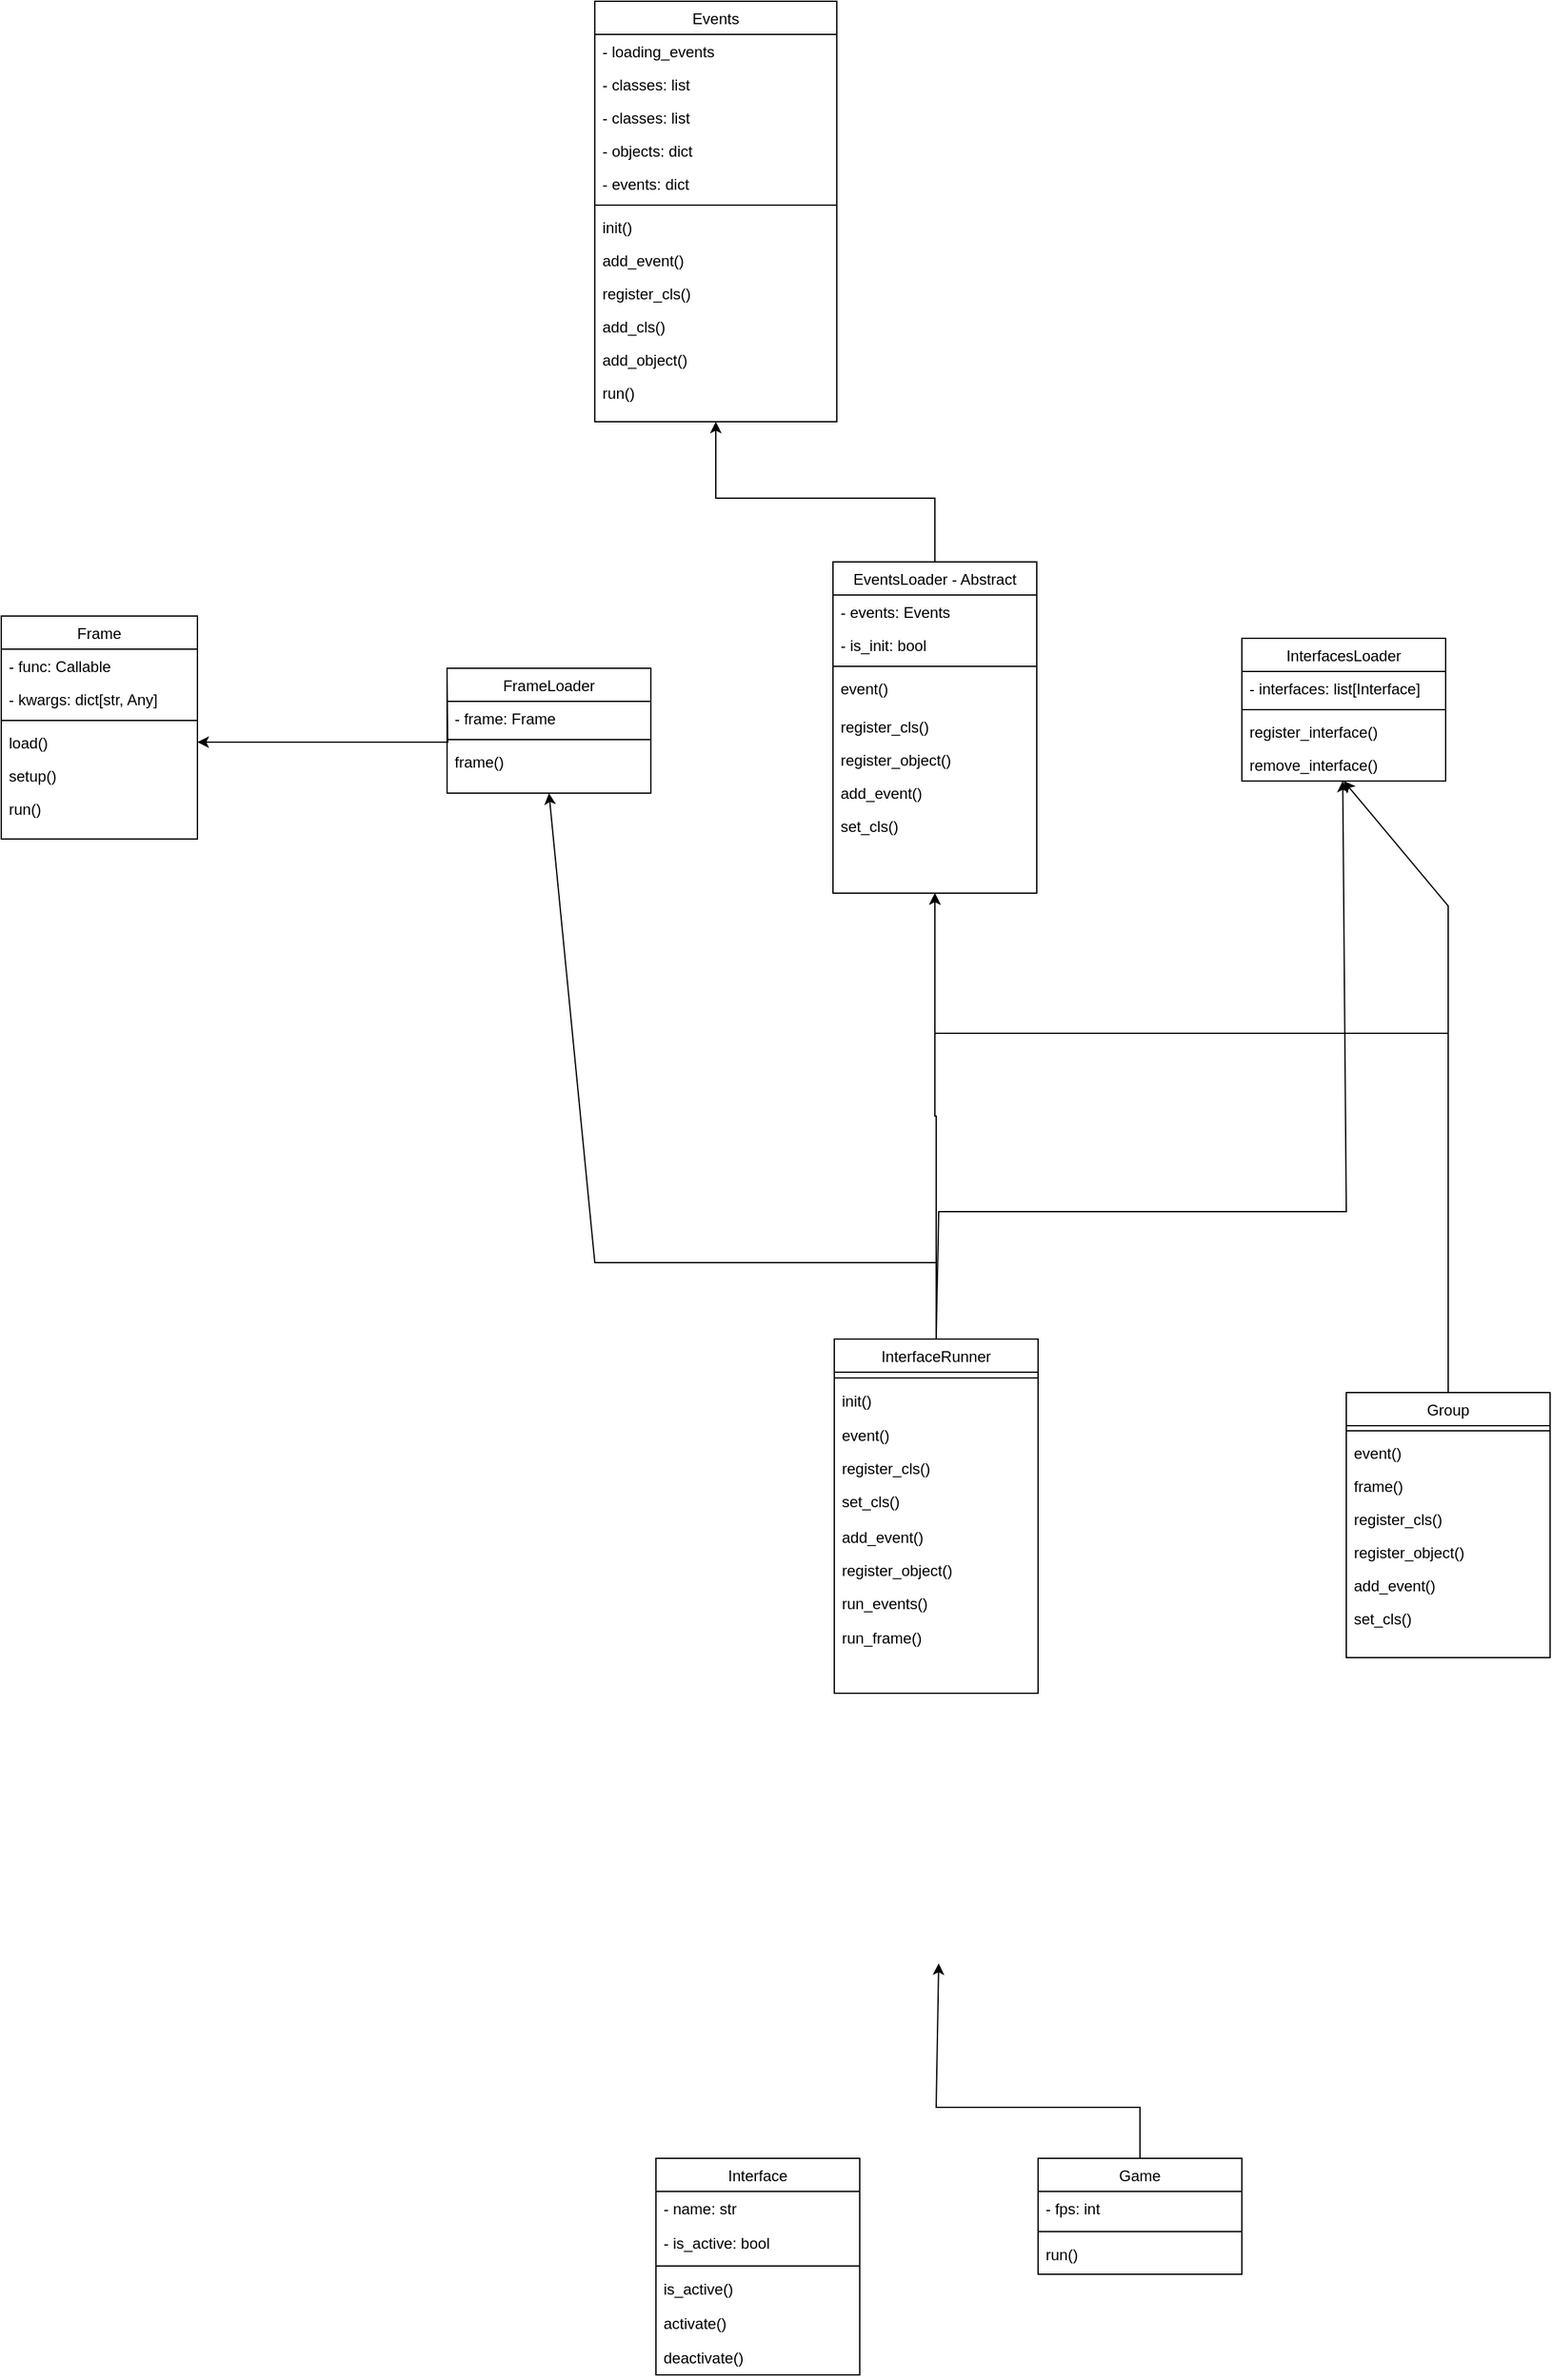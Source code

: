<mxfile version="24.9.1">
  <diagram id="C5RBs43oDa-KdzZeNtuy" name="Page-1">
    <mxGraphModel dx="1600" dy="2019" grid="1" gridSize="10" guides="1" tooltips="1" connect="1" arrows="1" fold="1" page="1" pageScale="1" pageWidth="827" pageHeight="1169" math="0" shadow="0">
      <root>
        <mxCell id="WIyWlLk6GJQsqaUBKTNV-0" />
        <mxCell id="WIyWlLk6GJQsqaUBKTNV-1" parent="WIyWlLk6GJQsqaUBKTNV-0" />
        <mxCell id="MnHgNe1KUJ_qipHJh511-0" value="EventsLoader - Abstract" style="swimlane;fontStyle=0;align=center;verticalAlign=top;childLayout=stackLayout;horizontal=1;startSize=26;horizontalStack=0;resizeParent=1;resizeLast=0;collapsible=1;marginBottom=0;rounded=0;shadow=0;strokeWidth=1;" vertex="1" parent="WIyWlLk6GJQsqaUBKTNV-1">
          <mxGeometry x="1067" y="130" width="160" height="260" as="geometry">
            <mxRectangle x="550" y="140" width="160" height="26" as="alternateBounds" />
          </mxGeometry>
        </mxCell>
        <mxCell id="MnHgNe1KUJ_qipHJh511-1" value="- events: Events" style="text;align=left;verticalAlign=top;spacingLeft=4;spacingRight=4;overflow=hidden;rotatable=0;points=[[0,0.5],[1,0.5]];portConstraint=eastwest;" vertex="1" parent="MnHgNe1KUJ_qipHJh511-0">
          <mxGeometry y="26" width="160" height="26" as="geometry" />
        </mxCell>
        <mxCell id="MnHgNe1KUJ_qipHJh511-3" value="- is_init: bool" style="text;align=left;verticalAlign=top;spacingLeft=4;spacingRight=4;overflow=hidden;rotatable=0;points=[[0,0.5],[1,0.5]];portConstraint=eastwest;rounded=0;shadow=0;html=0;" vertex="1" parent="MnHgNe1KUJ_qipHJh511-0">
          <mxGeometry y="52" width="160" height="26" as="geometry" />
        </mxCell>
        <mxCell id="MnHgNe1KUJ_qipHJh511-6" value="" style="line;html=1;strokeWidth=1;align=left;verticalAlign=middle;spacingTop=-1;spacingLeft=3;spacingRight=3;rotatable=0;labelPosition=right;points=[];portConstraint=eastwest;" vertex="1" parent="MnHgNe1KUJ_qipHJh511-0">
          <mxGeometry y="78" width="160" height="8" as="geometry" />
        </mxCell>
        <mxCell id="MnHgNe1KUJ_qipHJh511-7" value="event()&#xa;" style="text;align=left;verticalAlign=top;spacingLeft=4;spacingRight=4;overflow=hidden;rotatable=0;points=[[0,0.5],[1,0.5]];portConstraint=eastwest;" vertex="1" parent="MnHgNe1KUJ_qipHJh511-0">
          <mxGeometry y="86" width="160" height="30" as="geometry" />
        </mxCell>
        <mxCell id="MnHgNe1KUJ_qipHJh511-13" value="register_cls()&#xa;" style="text;align=left;verticalAlign=top;spacingLeft=4;spacingRight=4;overflow=hidden;rotatable=0;points=[[0,0.5],[1,0.5]];portConstraint=eastwest;" vertex="1" parent="MnHgNe1KUJ_qipHJh511-0">
          <mxGeometry y="116" width="160" height="26" as="geometry" />
        </mxCell>
        <mxCell id="MnHgNe1KUJ_qipHJh511-16" value="register_object()" style="text;align=left;verticalAlign=top;spacingLeft=4;spacingRight=4;overflow=hidden;rotatable=0;points=[[0,0.5],[1,0.5]];portConstraint=eastwest;" vertex="1" parent="MnHgNe1KUJ_qipHJh511-0">
          <mxGeometry y="142" width="160" height="26" as="geometry" />
        </mxCell>
        <mxCell id="MnHgNe1KUJ_qipHJh511-14" value="add_event()&#xa;" style="text;align=left;verticalAlign=top;spacingLeft=4;spacingRight=4;overflow=hidden;rotatable=0;points=[[0,0.5],[1,0.5]];portConstraint=eastwest;" vertex="1" parent="MnHgNe1KUJ_qipHJh511-0">
          <mxGeometry y="168" width="160" height="26" as="geometry" />
        </mxCell>
        <mxCell id="MnHgNe1KUJ_qipHJh511-15" value="set_cls()&#xa;" style="text;align=left;verticalAlign=top;spacingLeft=4;spacingRight=4;overflow=hidden;rotatable=0;points=[[0,0.5],[1,0.5]];portConstraint=eastwest;" vertex="1" parent="MnHgNe1KUJ_qipHJh511-0">
          <mxGeometry y="194" width="160" height="26" as="geometry" />
        </mxCell>
        <mxCell id="MnHgNe1KUJ_qipHJh511-19" value="Interface" style="swimlane;fontStyle=0;align=center;verticalAlign=top;childLayout=stackLayout;horizontal=1;startSize=26;horizontalStack=0;resizeParent=1;resizeLast=0;collapsible=1;marginBottom=0;rounded=0;shadow=0;strokeWidth=1;" vertex="1" parent="WIyWlLk6GJQsqaUBKTNV-1">
          <mxGeometry x="928" y="1383" width="160" height="170" as="geometry">
            <mxRectangle x="550" y="140" width="160" height="26" as="alternateBounds" />
          </mxGeometry>
        </mxCell>
        <mxCell id="MnHgNe1KUJ_qipHJh511-21" value="- name: str" style="text;align=left;verticalAlign=top;spacingLeft=4;spacingRight=4;overflow=hidden;rotatable=0;points=[[0,0.5],[1,0.5]];portConstraint=eastwest;rounded=0;shadow=0;html=0;" vertex="1" parent="MnHgNe1KUJ_qipHJh511-19">
          <mxGeometry y="26" width="160" height="27" as="geometry" />
        </mxCell>
        <mxCell id="MnHgNe1KUJ_qipHJh511-22" value="- is_active: bool" style="text;align=left;verticalAlign=top;spacingLeft=4;spacingRight=4;overflow=hidden;rotatable=0;points=[[0,0.5],[1,0.5]];portConstraint=eastwest;rounded=0;shadow=0;html=0;" vertex="1" parent="MnHgNe1KUJ_qipHJh511-19">
          <mxGeometry y="53" width="160" height="27" as="geometry" />
        </mxCell>
        <mxCell id="MnHgNe1KUJ_qipHJh511-23" value="" style="line;html=1;strokeWidth=1;align=left;verticalAlign=middle;spacingTop=-1;spacingLeft=3;spacingRight=3;rotatable=0;labelPosition=right;points=[];portConstraint=eastwest;" vertex="1" parent="MnHgNe1KUJ_qipHJh511-19">
          <mxGeometry y="80" width="160" height="9" as="geometry" />
        </mxCell>
        <mxCell id="MnHgNe1KUJ_qipHJh511-38" value="is_active()" style="text;align=left;verticalAlign=top;spacingLeft=4;spacingRight=4;overflow=hidden;rotatable=0;points=[[0,0.5],[1,0.5]];portConstraint=eastwest;rounded=0;shadow=0;html=0;" vertex="1" parent="MnHgNe1KUJ_qipHJh511-19">
          <mxGeometry y="89" width="160" height="27" as="geometry" />
        </mxCell>
        <mxCell id="MnHgNe1KUJ_qipHJh511-39" value="activate()" style="text;align=left;verticalAlign=top;spacingLeft=4;spacingRight=4;overflow=hidden;rotatable=0;points=[[0,0.5],[1,0.5]];portConstraint=eastwest;rounded=0;shadow=0;html=0;" vertex="1" parent="MnHgNe1KUJ_qipHJh511-19">
          <mxGeometry y="116" width="160" height="27" as="geometry" />
        </mxCell>
        <mxCell id="MnHgNe1KUJ_qipHJh511-40" value="deactivate()" style="text;align=left;verticalAlign=top;spacingLeft=4;spacingRight=4;overflow=hidden;rotatable=0;points=[[0,0.5],[1,0.5]];portConstraint=eastwest;rounded=0;shadow=0;html=0;" vertex="1" parent="MnHgNe1KUJ_qipHJh511-19">
          <mxGeometry y="143" width="160" height="27" as="geometry" />
        </mxCell>
        <mxCell id="MnHgNe1KUJ_qipHJh511-44" value="Game" style="swimlane;fontStyle=0;align=center;verticalAlign=top;childLayout=stackLayout;horizontal=1;startSize=26;horizontalStack=0;resizeParent=1;resizeLast=0;collapsible=1;marginBottom=0;rounded=0;shadow=0;strokeWidth=1;" vertex="1" parent="WIyWlLk6GJQsqaUBKTNV-1">
          <mxGeometry x="1228" y="1383" width="160" height="91" as="geometry">
            <mxRectangle x="550" y="140" width="160" height="26" as="alternateBounds" />
          </mxGeometry>
        </mxCell>
        <mxCell id="MnHgNe1KUJ_qipHJh511-45" value="- fps: int" style="text;align=left;verticalAlign=top;spacingLeft=4;spacingRight=4;overflow=hidden;rotatable=0;points=[[0,0.5],[1,0.5]];portConstraint=eastwest;rounded=0;shadow=0;html=0;" vertex="1" parent="MnHgNe1KUJ_qipHJh511-44">
          <mxGeometry y="26" width="160" height="27" as="geometry" />
        </mxCell>
        <mxCell id="MnHgNe1KUJ_qipHJh511-48" value="" style="line;html=1;strokeWidth=1;align=left;verticalAlign=middle;spacingTop=-1;spacingLeft=3;spacingRight=3;rotatable=0;labelPosition=right;points=[];portConstraint=eastwest;" vertex="1" parent="MnHgNe1KUJ_qipHJh511-44">
          <mxGeometry y="53" width="160" height="9" as="geometry" />
        </mxCell>
        <mxCell id="MnHgNe1KUJ_qipHJh511-57" value="run()" style="text;align=left;verticalAlign=top;spacingLeft=4;spacingRight=4;overflow=hidden;rotatable=0;points=[[0,0.5],[1,0.5]];portConstraint=eastwest;rounded=0;shadow=0;html=0;" vertex="1" parent="MnHgNe1KUJ_qipHJh511-44">
          <mxGeometry y="62" width="160" height="27" as="geometry" />
        </mxCell>
        <mxCell id="MnHgNe1KUJ_qipHJh511-58" value="Frame" style="swimlane;fontStyle=0;align=center;verticalAlign=top;childLayout=stackLayout;horizontal=1;startSize=26;horizontalStack=0;resizeParent=1;resizeLast=0;collapsible=1;marginBottom=0;rounded=0;shadow=0;strokeWidth=1;" vertex="1" parent="WIyWlLk6GJQsqaUBKTNV-1">
          <mxGeometry x="414" y="172.5" width="154" height="175" as="geometry">
            <mxRectangle x="550" y="140" width="160" height="26" as="alternateBounds" />
          </mxGeometry>
        </mxCell>
        <mxCell id="MnHgNe1KUJ_qipHJh511-59" value="- func: Callable" style="text;align=left;verticalAlign=top;spacingLeft=4;spacingRight=4;overflow=hidden;rotatable=0;points=[[0,0.5],[1,0.5]];portConstraint=eastwest;rounded=0;shadow=0;html=0;" vertex="1" parent="MnHgNe1KUJ_qipHJh511-58">
          <mxGeometry y="26" width="154" height="26" as="geometry" />
        </mxCell>
        <mxCell id="MnHgNe1KUJ_qipHJh511-60" value="- kwargs: dict[str, Any]" style="text;align=left;verticalAlign=top;spacingLeft=4;spacingRight=4;overflow=hidden;rotatable=0;points=[[0,0.5],[1,0.5]];portConstraint=eastwest;" vertex="1" parent="MnHgNe1KUJ_qipHJh511-58">
          <mxGeometry y="52" width="154" height="26" as="geometry" />
        </mxCell>
        <mxCell id="MnHgNe1KUJ_qipHJh511-61" value="" style="line;html=1;strokeWidth=1;align=left;verticalAlign=middle;spacingTop=-1;spacingLeft=3;spacingRight=3;rotatable=0;labelPosition=right;points=[];portConstraint=eastwest;" vertex="1" parent="MnHgNe1KUJ_qipHJh511-58">
          <mxGeometry y="78" width="154" height="8" as="geometry" />
        </mxCell>
        <mxCell id="MnHgNe1KUJ_qipHJh511-62" value="load()" style="text;align=left;verticalAlign=top;spacingLeft=4;spacingRight=4;overflow=hidden;rotatable=0;points=[[0,0.5],[1,0.5]];portConstraint=eastwest;rounded=0;shadow=0;html=0;" vertex="1" parent="MnHgNe1KUJ_qipHJh511-58">
          <mxGeometry y="86" width="154" height="26" as="geometry" />
        </mxCell>
        <mxCell id="MnHgNe1KUJ_qipHJh511-63" value="setup()" style="text;align=left;verticalAlign=top;spacingLeft=4;spacingRight=4;overflow=hidden;rotatable=0;points=[[0,0.5],[1,0.5]];portConstraint=eastwest;rounded=0;shadow=0;html=0;" vertex="1" parent="MnHgNe1KUJ_qipHJh511-58">
          <mxGeometry y="112" width="154" height="26" as="geometry" />
        </mxCell>
        <mxCell id="MnHgNe1KUJ_qipHJh511-64" value="run()" style="text;align=left;verticalAlign=top;spacingLeft=4;spacingRight=4;overflow=hidden;rotatable=0;points=[[0,0.5],[1,0.5]];portConstraint=eastwest;rounded=0;shadow=0;html=0;" vertex="1" parent="MnHgNe1KUJ_qipHJh511-58">
          <mxGeometry y="138" width="154" height="22" as="geometry" />
        </mxCell>
        <mxCell id="MnHgNe1KUJ_qipHJh511-164" style="edgeStyle=orthogonalEdgeStyle;rounded=0;orthogonalLoop=1;jettySize=auto;html=1;exitX=0.5;exitY=0;exitDx=0;exitDy=0;entryX=0.5;entryY=1;entryDx=0;entryDy=0;" edge="1" parent="WIyWlLk6GJQsqaUBKTNV-1" source="MnHgNe1KUJ_qipHJh511-67" target="MnHgNe1KUJ_qipHJh511-0">
          <mxGeometry relative="1" as="geometry">
            <Array as="points">
              <mxPoint x="1550" y="500" />
              <mxPoint x="1147" y="500" />
            </Array>
          </mxGeometry>
        </mxCell>
        <mxCell id="MnHgNe1KUJ_qipHJh511-67" value="Group" style="swimlane;fontStyle=0;align=center;verticalAlign=top;childLayout=stackLayout;horizontal=1;startSize=26;horizontalStack=0;resizeParent=1;resizeLast=0;collapsible=1;marginBottom=0;rounded=0;shadow=0;strokeWidth=1;" vertex="1" parent="WIyWlLk6GJQsqaUBKTNV-1">
          <mxGeometry x="1470" y="782" width="160" height="208" as="geometry">
            <mxRectangle x="550" y="140" width="160" height="26" as="alternateBounds" />
          </mxGeometry>
        </mxCell>
        <mxCell id="MnHgNe1KUJ_qipHJh511-70" value="" style="line;html=1;strokeWidth=1;align=left;verticalAlign=middle;spacingTop=-1;spacingLeft=3;spacingRight=3;rotatable=0;labelPosition=right;points=[];portConstraint=eastwest;" vertex="1" parent="MnHgNe1KUJ_qipHJh511-67">
          <mxGeometry y="26" width="160" height="8" as="geometry" />
        </mxCell>
        <mxCell id="MnHgNe1KUJ_qipHJh511-75" value="event()" style="text;align=left;verticalAlign=top;spacingLeft=4;spacingRight=4;overflow=hidden;rotatable=0;points=[[0,0.5],[1,0.5]];portConstraint=eastwest;rounded=0;shadow=0;html=0;" vertex="1" parent="MnHgNe1KUJ_qipHJh511-67">
          <mxGeometry y="34" width="160" height="26" as="geometry" />
        </mxCell>
        <mxCell id="MnHgNe1KUJ_qipHJh511-136" value="frame()&#xa;" style="text;align=left;verticalAlign=top;spacingLeft=4;spacingRight=4;overflow=hidden;rotatable=0;points=[[0,0.5],[1,0.5]];portConstraint=eastwest;" vertex="1" parent="MnHgNe1KUJ_qipHJh511-67">
          <mxGeometry y="60" width="160" height="26" as="geometry" />
        </mxCell>
        <mxCell id="MnHgNe1KUJ_qipHJh511-137" value="register_cls()&#xa;" style="text;align=left;verticalAlign=top;spacingLeft=4;spacingRight=4;overflow=hidden;rotatable=0;points=[[0,0.5],[1,0.5]];portConstraint=eastwest;" vertex="1" parent="MnHgNe1KUJ_qipHJh511-67">
          <mxGeometry y="86" width="160" height="26" as="geometry" />
        </mxCell>
        <mxCell id="MnHgNe1KUJ_qipHJh511-138" value="register_object()" style="text;align=left;verticalAlign=top;spacingLeft=4;spacingRight=4;overflow=hidden;rotatable=0;points=[[0,0.5],[1,0.5]];portConstraint=eastwest;" vertex="1" parent="MnHgNe1KUJ_qipHJh511-67">
          <mxGeometry y="112" width="160" height="26" as="geometry" />
        </mxCell>
        <mxCell id="MnHgNe1KUJ_qipHJh511-73" value="add_event()" style="text;align=left;verticalAlign=top;spacingLeft=4;spacingRight=4;overflow=hidden;rotatable=0;points=[[0,0.5],[1,0.5]];portConstraint=eastwest;rounded=0;shadow=0;html=0;" vertex="1" parent="MnHgNe1KUJ_qipHJh511-67">
          <mxGeometry y="138" width="160" height="26" as="geometry" />
        </mxCell>
        <mxCell id="MnHgNe1KUJ_qipHJh511-140" value="set_cls()&#xa;" style="text;align=left;verticalAlign=top;spacingLeft=4;spacingRight=4;overflow=hidden;rotatable=0;points=[[0,0.5],[1,0.5]];portConstraint=eastwest;" vertex="1" parent="MnHgNe1KUJ_qipHJh511-67">
          <mxGeometry y="164" width="160" height="26" as="geometry" />
        </mxCell>
        <mxCell id="MnHgNe1KUJ_qipHJh511-77" value="Events" style="swimlane;fontStyle=0;align=center;verticalAlign=top;childLayout=stackLayout;horizontal=1;startSize=26;horizontalStack=0;resizeParent=1;resizeLast=0;collapsible=1;marginBottom=0;rounded=0;shadow=0;strokeWidth=1;" vertex="1" parent="WIyWlLk6GJQsqaUBKTNV-1">
          <mxGeometry x="880" y="-310" width="190" height="330" as="geometry">
            <mxRectangle x="550" y="140" width="160" height="26" as="alternateBounds" />
          </mxGeometry>
        </mxCell>
        <mxCell id="MnHgNe1KUJ_qipHJh511-78" value="- loading_events" style="text;align=left;verticalAlign=top;spacingLeft=4;spacingRight=4;overflow=hidden;rotatable=0;points=[[0,0.5],[1,0.5]];portConstraint=eastwest;rounded=0;shadow=0;html=0;" vertex="1" parent="MnHgNe1KUJ_qipHJh511-77">
          <mxGeometry y="26" width="190" height="26" as="geometry" />
        </mxCell>
        <mxCell id="MnHgNe1KUJ_qipHJh511-105" value="- classes: list" style="text;align=left;verticalAlign=top;spacingLeft=4;spacingRight=4;overflow=hidden;rotatable=0;points=[[0,0.5],[1,0.5]];portConstraint=eastwest;" vertex="1" parent="MnHgNe1KUJ_qipHJh511-77">
          <mxGeometry y="52" width="190" height="26" as="geometry" />
        </mxCell>
        <mxCell id="MnHgNe1KUJ_qipHJh511-79" value="- classes: list" style="text;align=left;verticalAlign=top;spacingLeft=4;spacingRight=4;overflow=hidden;rotatable=0;points=[[0,0.5],[1,0.5]];portConstraint=eastwest;" vertex="1" parent="MnHgNe1KUJ_qipHJh511-77">
          <mxGeometry y="78" width="190" height="26" as="geometry" />
        </mxCell>
        <mxCell id="MnHgNe1KUJ_qipHJh511-88" value="- objects: dict" style="text;align=left;verticalAlign=top;spacingLeft=4;spacingRight=4;overflow=hidden;rotatable=0;points=[[0,0.5],[1,0.5]];portConstraint=eastwest;" vertex="1" parent="MnHgNe1KUJ_qipHJh511-77">
          <mxGeometry y="104" width="190" height="26" as="geometry" />
        </mxCell>
        <mxCell id="MnHgNe1KUJ_qipHJh511-89" value="- events: dict" style="text;align=left;verticalAlign=top;spacingLeft=4;spacingRight=4;overflow=hidden;rotatable=0;points=[[0,0.5],[1,0.5]];portConstraint=eastwest;" vertex="1" parent="MnHgNe1KUJ_qipHJh511-77">
          <mxGeometry y="130" width="190" height="26" as="geometry" />
        </mxCell>
        <mxCell id="MnHgNe1KUJ_qipHJh511-80" value="" style="line;html=1;strokeWidth=1;align=left;verticalAlign=middle;spacingTop=-1;spacingLeft=3;spacingRight=3;rotatable=0;labelPosition=right;points=[];portConstraint=eastwest;" vertex="1" parent="MnHgNe1KUJ_qipHJh511-77">
          <mxGeometry y="156" width="190" height="8" as="geometry" />
        </mxCell>
        <mxCell id="MnHgNe1KUJ_qipHJh511-81" value="init()" style="text;align=left;verticalAlign=top;spacingLeft=4;spacingRight=4;overflow=hidden;rotatable=0;points=[[0,0.5],[1,0.5]];portConstraint=eastwest;rounded=0;shadow=0;html=0;" vertex="1" parent="MnHgNe1KUJ_qipHJh511-77">
          <mxGeometry y="164" width="190" height="26" as="geometry" />
        </mxCell>
        <mxCell id="MnHgNe1KUJ_qipHJh511-90" value="add_event()" style="text;align=left;verticalAlign=top;spacingLeft=4;spacingRight=4;overflow=hidden;rotatable=0;points=[[0,0.5],[1,0.5]];portConstraint=eastwest;rounded=0;shadow=0;html=0;" vertex="1" parent="MnHgNe1KUJ_qipHJh511-77">
          <mxGeometry y="190" width="190" height="26" as="geometry" />
        </mxCell>
        <mxCell id="MnHgNe1KUJ_qipHJh511-91" value="register_cls()" style="text;align=left;verticalAlign=top;spacingLeft=4;spacingRight=4;overflow=hidden;rotatable=0;points=[[0,0.5],[1,0.5]];portConstraint=eastwest;rounded=0;shadow=0;html=0;" vertex="1" parent="MnHgNe1KUJ_qipHJh511-77">
          <mxGeometry y="216" width="190" height="26" as="geometry" />
        </mxCell>
        <mxCell id="MnHgNe1KUJ_qipHJh511-93" value="add_cls()" style="text;align=left;verticalAlign=top;spacingLeft=4;spacingRight=4;overflow=hidden;rotatable=0;points=[[0,0.5],[1,0.5]];portConstraint=eastwest;rounded=0;shadow=0;html=0;" vertex="1" parent="MnHgNe1KUJ_qipHJh511-77">
          <mxGeometry y="242" width="190" height="26" as="geometry" />
        </mxCell>
        <mxCell id="MnHgNe1KUJ_qipHJh511-94" value="add_object()" style="text;align=left;verticalAlign=top;spacingLeft=4;spacingRight=4;overflow=hidden;rotatable=0;points=[[0,0.5],[1,0.5]];portConstraint=eastwest;rounded=0;shadow=0;html=0;" vertex="1" parent="MnHgNe1KUJ_qipHJh511-77">
          <mxGeometry y="268" width="190" height="26" as="geometry" />
        </mxCell>
        <mxCell id="MnHgNe1KUJ_qipHJh511-95" value="run()" style="text;align=left;verticalAlign=top;spacingLeft=4;spacingRight=4;overflow=hidden;rotatable=0;points=[[0,0.5],[1,0.5]];portConstraint=eastwest;rounded=0;shadow=0;html=0;" vertex="1" parent="MnHgNe1KUJ_qipHJh511-77">
          <mxGeometry y="294" width="190" height="26" as="geometry" />
        </mxCell>
        <mxCell id="MnHgNe1KUJ_qipHJh511-96" value="InterfacesLoader" style="swimlane;fontStyle=0;align=center;verticalAlign=top;childLayout=stackLayout;horizontal=1;startSize=26;horizontalStack=0;resizeParent=1;resizeLast=0;collapsible=1;marginBottom=0;rounded=0;shadow=0;strokeWidth=1;" vertex="1" parent="WIyWlLk6GJQsqaUBKTNV-1">
          <mxGeometry x="1388" y="190" width="160" height="112" as="geometry">
            <mxRectangle x="550" y="140" width="160" height="26" as="alternateBounds" />
          </mxGeometry>
        </mxCell>
        <mxCell id="MnHgNe1KUJ_qipHJh511-98" value="- interfaces: list[Interface]" style="text;align=left;verticalAlign=top;spacingLeft=4;spacingRight=4;overflow=hidden;rotatable=0;points=[[0,0.5],[1,0.5]];portConstraint=eastwest;" vertex="1" parent="MnHgNe1KUJ_qipHJh511-96">
          <mxGeometry y="26" width="160" height="26" as="geometry" />
        </mxCell>
        <mxCell id="MnHgNe1KUJ_qipHJh511-99" value="" style="line;html=1;strokeWidth=1;align=left;verticalAlign=middle;spacingTop=-1;spacingLeft=3;spacingRight=3;rotatable=0;labelPosition=right;points=[];portConstraint=eastwest;" vertex="1" parent="MnHgNe1KUJ_qipHJh511-96">
          <mxGeometry y="52" width="160" height="8" as="geometry" />
        </mxCell>
        <mxCell id="MnHgNe1KUJ_qipHJh511-100" value="register_interface()" style="text;align=left;verticalAlign=top;spacingLeft=4;spacingRight=4;overflow=hidden;rotatable=0;points=[[0,0.5],[1,0.5]];portConstraint=eastwest;rounded=0;shadow=0;html=0;" vertex="1" parent="MnHgNe1KUJ_qipHJh511-96">
          <mxGeometry y="60" width="160" height="26" as="geometry" />
        </mxCell>
        <mxCell id="MnHgNe1KUJ_qipHJh511-133" value="remove_interface()" style="text;align=left;verticalAlign=top;spacingLeft=4;spacingRight=4;overflow=hidden;rotatable=0;points=[[0,0.5],[1,0.5]];portConstraint=eastwest;rounded=0;shadow=0;html=0;" vertex="1" parent="MnHgNe1KUJ_qipHJh511-96">
          <mxGeometry y="86" width="160" height="26" as="geometry" />
        </mxCell>
        <mxCell id="MnHgNe1KUJ_qipHJh511-165" style="edgeStyle=orthogonalEdgeStyle;rounded=0;orthogonalLoop=1;jettySize=auto;html=1;exitX=0.5;exitY=0;exitDx=0;exitDy=0;entryX=0.5;entryY=1;entryDx=0;entryDy=0;" edge="1" parent="WIyWlLk6GJQsqaUBKTNV-1" source="MnHgNe1KUJ_qipHJh511-106" target="MnHgNe1KUJ_qipHJh511-0">
          <mxGeometry relative="1" as="geometry" />
        </mxCell>
        <mxCell id="MnHgNe1KUJ_qipHJh511-106" value="InterfaceRunner" style="swimlane;fontStyle=0;align=center;verticalAlign=top;childLayout=stackLayout;horizontal=1;startSize=26;horizontalStack=0;resizeParent=1;resizeLast=0;collapsible=1;marginBottom=0;rounded=0;shadow=0;strokeWidth=1;" vertex="1" parent="WIyWlLk6GJQsqaUBKTNV-1">
          <mxGeometry x="1068" y="740" width="160" height="278" as="geometry">
            <mxRectangle x="550" y="140" width="160" height="26" as="alternateBounds" />
          </mxGeometry>
        </mxCell>
        <mxCell id="MnHgNe1KUJ_qipHJh511-108" value="" style="line;html=1;strokeWidth=1;align=left;verticalAlign=middle;spacingTop=-1;spacingLeft=3;spacingRight=3;rotatable=0;labelPosition=right;points=[];portConstraint=eastwest;" vertex="1" parent="MnHgNe1KUJ_qipHJh511-106">
          <mxGeometry y="26" width="160" height="9" as="geometry" />
        </mxCell>
        <mxCell id="MnHgNe1KUJ_qipHJh511-156" value="init()" style="text;align=left;verticalAlign=top;spacingLeft=4;spacingRight=4;overflow=hidden;rotatable=0;points=[[0,0.5],[1,0.5]];portConstraint=eastwest;rounded=0;shadow=0;html=0;" vertex="1" parent="MnHgNe1KUJ_qipHJh511-106">
          <mxGeometry y="35" width="160" height="27" as="geometry" />
        </mxCell>
        <mxCell id="MnHgNe1KUJ_qipHJh511-159" value="event()" style="text;align=left;verticalAlign=top;spacingLeft=4;spacingRight=4;overflow=hidden;rotatable=0;points=[[0,0.5],[1,0.5]];portConstraint=eastwest;rounded=0;shadow=0;html=0;" vertex="1" parent="MnHgNe1KUJ_qipHJh511-106">
          <mxGeometry y="62" width="160" height="26" as="geometry" />
        </mxCell>
        <mxCell id="MnHgNe1KUJ_qipHJh511-160" value="register_cls()&#xa;" style="text;align=left;verticalAlign=top;spacingLeft=4;spacingRight=4;overflow=hidden;rotatable=0;points=[[0,0.5],[1,0.5]];portConstraint=eastwest;" vertex="1" parent="MnHgNe1KUJ_qipHJh511-106">
          <mxGeometry y="88" width="160" height="26" as="geometry" />
        </mxCell>
        <mxCell id="MnHgNe1KUJ_qipHJh511-163" value="set_cls()&#xa;" style="text;align=left;verticalAlign=top;spacingLeft=4;spacingRight=4;overflow=hidden;rotatable=0;points=[[0,0.5],[1,0.5]];portConstraint=eastwest;" vertex="1" parent="MnHgNe1KUJ_qipHJh511-106">
          <mxGeometry y="114" width="160" height="28" as="geometry" />
        </mxCell>
        <mxCell id="MnHgNe1KUJ_qipHJh511-162" value="add_event()" style="text;align=left;verticalAlign=top;spacingLeft=4;spacingRight=4;overflow=hidden;rotatable=0;points=[[0,0.5],[1,0.5]];portConstraint=eastwest;rounded=0;shadow=0;html=0;" vertex="1" parent="MnHgNe1KUJ_qipHJh511-106">
          <mxGeometry y="142" width="160" height="26" as="geometry" />
        </mxCell>
        <mxCell id="MnHgNe1KUJ_qipHJh511-161" value="register_object()" style="text;align=left;verticalAlign=top;spacingLeft=4;spacingRight=4;overflow=hidden;rotatable=0;points=[[0,0.5],[1,0.5]];portConstraint=eastwest;" vertex="1" parent="MnHgNe1KUJ_qipHJh511-106">
          <mxGeometry y="168" width="160" height="26" as="geometry" />
        </mxCell>
        <mxCell id="MnHgNe1KUJ_qipHJh511-113" value="run_events()" style="text;align=left;verticalAlign=top;spacingLeft=4;spacingRight=4;overflow=hidden;rotatable=0;points=[[0,0.5],[1,0.5]];portConstraint=eastwest;rounded=0;shadow=0;html=0;" vertex="1" parent="MnHgNe1KUJ_qipHJh511-106">
          <mxGeometry y="194" width="160" height="27" as="geometry" />
        </mxCell>
        <mxCell id="MnHgNe1KUJ_qipHJh511-115" value="run_frame()" style="text;align=left;verticalAlign=top;spacingLeft=4;spacingRight=4;overflow=hidden;rotatable=0;points=[[0,0.5],[1,0.5]];portConstraint=eastwest;rounded=0;shadow=0;html=0;" vertex="1" parent="MnHgNe1KUJ_qipHJh511-106">
          <mxGeometry y="221" width="160" height="31" as="geometry" />
        </mxCell>
        <mxCell id="MnHgNe1KUJ_qipHJh511-122" value="" style="endArrow=classic;html=1;rounded=0;exitX=0.5;exitY=0;exitDx=0;exitDy=0;" edge="1" parent="WIyWlLk6GJQsqaUBKTNV-1" source="MnHgNe1KUJ_qipHJh511-44">
          <mxGeometry width="50" height="50" relative="1" as="geometry">
            <mxPoint x="1308" y="1375" as="sourcePoint" />
            <mxPoint x="1150" y="1230" as="targetPoint" />
            <Array as="points">
              <mxPoint x="1308" y="1343" />
              <mxPoint x="1148" y="1343" />
            </Array>
          </mxGeometry>
        </mxCell>
        <mxCell id="MnHgNe1KUJ_qipHJh511-125" value="" style="endArrow=classic;html=1;rounded=0;exitX=0.5;exitY=0;exitDx=0;exitDy=0;entryX=0.495;entryY=0.994;entryDx=0;entryDy=0;entryPerimeter=0;" edge="1" parent="WIyWlLk6GJQsqaUBKTNV-1" source="MnHgNe1KUJ_qipHJh511-106" target="MnHgNe1KUJ_qipHJh511-133">
          <mxGeometry width="50" height="50" relative="1" as="geometry">
            <mxPoint x="1200" y="752" as="sourcePoint" />
            <mxPoint x="1250" y="702" as="targetPoint" />
            <Array as="points">
              <mxPoint x="1150" y="640" />
              <mxPoint x="1470" y="640" />
            </Array>
          </mxGeometry>
        </mxCell>
        <mxCell id="MnHgNe1KUJ_qipHJh511-129" value="" style="endArrow=classic;html=1;rounded=0;exitX=0.5;exitY=0;exitDx=0;exitDy=0;entryX=0.5;entryY=1;entryDx=0;entryDy=0;" edge="1" parent="WIyWlLk6GJQsqaUBKTNV-1" source="MnHgNe1KUJ_qipHJh511-0" target="MnHgNe1KUJ_qipHJh511-77">
          <mxGeometry width="50" height="50" relative="1" as="geometry">
            <mxPoint x="1040" y="50" as="sourcePoint" />
            <mxPoint x="930" y="90" as="targetPoint" />
            <Array as="points">
              <mxPoint x="1147" y="80" />
              <mxPoint x="975" y="80" />
            </Array>
          </mxGeometry>
        </mxCell>
        <mxCell id="MnHgNe1KUJ_qipHJh511-134" value="" style="endArrow=classic;html=1;rounded=0;exitX=0.5;exitY=0;exitDx=0;exitDy=0;entryX=0.5;entryY=1;entryDx=0;entryDy=0;" edge="1" parent="WIyWlLk6GJQsqaUBKTNV-1" source="MnHgNe1KUJ_qipHJh511-67" target="MnHgNe1KUJ_qipHJh511-96">
          <mxGeometry width="50" height="50" relative="1" as="geometry">
            <mxPoint x="1157" y="690" as="sourcePoint" />
            <mxPoint x="1157" y="620" as="targetPoint" />
            <Array as="points">
              <mxPoint x="1550" y="660" />
              <mxPoint x="1550" y="400" />
            </Array>
          </mxGeometry>
        </mxCell>
        <mxCell id="MnHgNe1KUJ_qipHJh511-142" value="FrameLoader" style="swimlane;fontStyle=0;align=center;verticalAlign=top;childLayout=stackLayout;horizontal=1;startSize=26;horizontalStack=0;resizeParent=1;resizeLast=0;collapsible=1;marginBottom=0;rounded=0;shadow=0;strokeWidth=1;" vertex="1" parent="WIyWlLk6GJQsqaUBKTNV-1">
          <mxGeometry x="764" y="213.5" width="160" height="98" as="geometry">
            <mxRectangle x="550" y="140" width="160" height="26" as="alternateBounds" />
          </mxGeometry>
        </mxCell>
        <mxCell id="MnHgNe1KUJ_qipHJh511-153" value="- frame: Frame" style="text;align=left;verticalAlign=top;spacingLeft=4;spacingRight=4;overflow=hidden;rotatable=0;points=[[0,0.5],[1,0.5]];portConstraint=eastwest;" vertex="1" parent="MnHgNe1KUJ_qipHJh511-142">
          <mxGeometry y="26" width="160" height="26" as="geometry" />
        </mxCell>
        <mxCell id="MnHgNe1KUJ_qipHJh511-143" value="" style="line;html=1;strokeWidth=1;align=left;verticalAlign=middle;spacingTop=-1;spacingLeft=3;spacingRight=3;rotatable=0;labelPosition=right;points=[];portConstraint=eastwest;" vertex="1" parent="MnHgNe1KUJ_qipHJh511-142">
          <mxGeometry y="52" width="160" height="8" as="geometry" />
        </mxCell>
        <mxCell id="MnHgNe1KUJ_qipHJh511-154" value="frame()" style="text;align=left;verticalAlign=top;spacingLeft=4;spacingRight=4;overflow=hidden;rotatable=0;points=[[0,0.5],[1,0.5]];portConstraint=eastwest;" vertex="1" parent="MnHgNe1KUJ_qipHJh511-142">
          <mxGeometry y="60" width="160" height="26" as="geometry" />
        </mxCell>
        <mxCell id="MnHgNe1KUJ_qipHJh511-155" style="edgeStyle=orthogonalEdgeStyle;rounded=0;orthogonalLoop=1;jettySize=auto;html=1;exitX=0;exitY=0.5;exitDx=0;exitDy=0;entryX=1;entryY=0.5;entryDx=0;entryDy=0;" edge="1" parent="WIyWlLk6GJQsqaUBKTNV-1" target="MnHgNe1KUJ_qipHJh511-62">
          <mxGeometry relative="1" as="geometry">
            <mxPoint x="764" y="218.5" as="sourcePoint" />
          </mxGeometry>
        </mxCell>
        <mxCell id="MnHgNe1KUJ_qipHJh511-157" value="" style="endArrow=classic;html=1;rounded=0;exitX=0.5;exitY=0;exitDx=0;exitDy=0;entryX=0.5;entryY=1;entryDx=0;entryDy=0;" edge="1" parent="WIyWlLk6GJQsqaUBKTNV-1" source="MnHgNe1KUJ_qipHJh511-106" target="MnHgNe1KUJ_qipHJh511-142">
          <mxGeometry width="50" height="50" relative="1" as="geometry">
            <mxPoint x="1158" y="750" as="sourcePoint" />
            <mxPoint x="880" y="620" as="targetPoint" />
            <Array as="points">
              <mxPoint x="1148" y="680" />
              <mxPoint x="880" y="680" />
            </Array>
          </mxGeometry>
        </mxCell>
      </root>
    </mxGraphModel>
  </diagram>
</mxfile>
